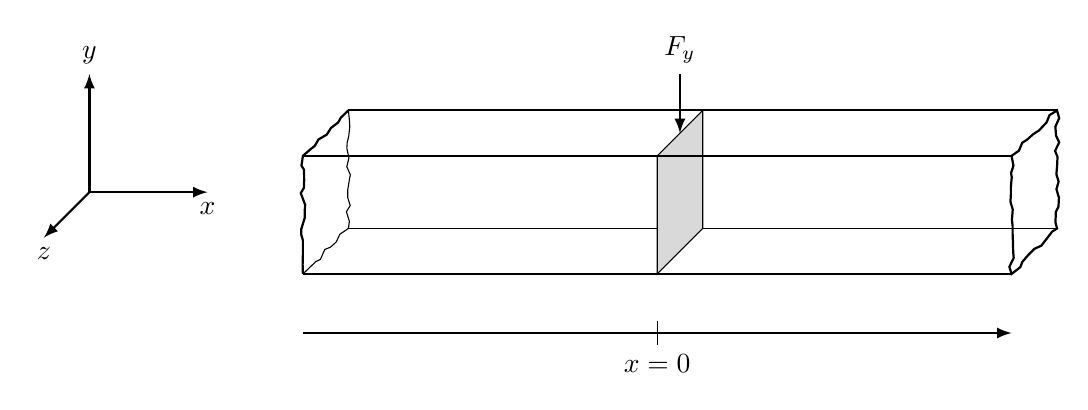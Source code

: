 ﻿\begin{tikzpicture}[>=latex,scale=1.5,thick]
\draw[thin] (0,-0.5,-0.5) -- +(6,0,0);
\draw[thin,fill=gray!30!white] (3,-0.5,-0.5) -- +(0,0,1)-- +(0,1,1)-- +(0,1,0) --cycle;
\draw[decorate,decoration={random steps,amplitude=0.3mm,segment length=1mm}]
 (0,-0.5,-0.5)  +(0,0,1)-- +(0,1,1)-- +(0,1,0);
\draw[thin,decorate,decoration={random steps,amplitude=0.3mm,segment length=1mm}]
 (0,0.5,-0.5)-- +(0,-1,0)-- +(0,-1,1);
\draw[decorate,decoration={random steps,amplitude=0.3mm,segment length=1mm}]
 (6,-0.5,-0.5) -- +(0,0,1)-- +(0,1,1)-- +(0,1,0) --cycle;
\draw (0,0.5,-0.5) -- +(6,0,0);
\draw (0,0.5,0.5) -- +(6,0,0);
\draw (0,-0.5,0.5) -- +(6,0,0);
\begin{scope}[->,scale=1]
\draw (-2,0,0) -- +(1,0,0) node[below] {$x$};
\draw (-2,0,0) -- +(0,1,0) node[above] {$y$};
\draw (-2,0,0) -- +(0,0,1) node[below] {$z$};
\end{scope}
\draw[->] (3,1,0)node[above] {$F_y$}  -- +(0,-0.5,0) ;
\draw[->] (0,-1,0.5) -- +(6,0,0);
\draw[thin] (3,-0.9,0.5) -- +(0,-0.2,0) node [below] {$x=0$};
\end{tikzpicture}